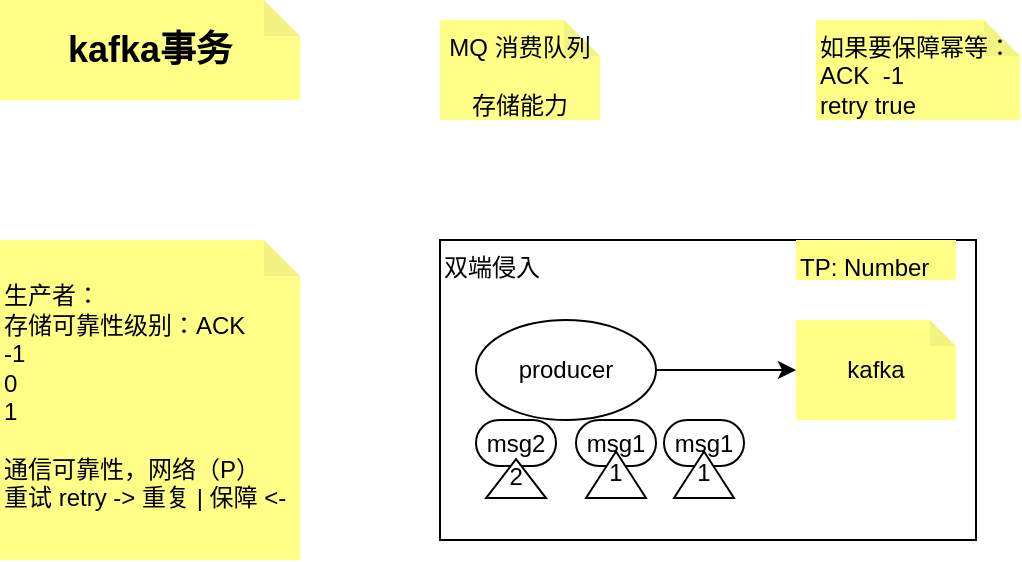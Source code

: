 <mxfile version="24.7.7">
  <diagram name="第 1 页" id="jGy_kaKpE124_-V6ExmP">
    <mxGraphModel dx="794" dy="420" grid="1" gridSize="10" guides="1" tooltips="1" connect="1" arrows="1" fold="1" page="1" pageScale="1" pageWidth="827" pageHeight="1169" math="0" shadow="0">
      <root>
        <mxCell id="0" />
        <mxCell id="1" parent="0" />
        <mxCell id="UA6zIyGJkmY5iBWxBRzS-14" value="双端侵入" style="rounded=0;whiteSpace=wrap;html=1;align=left;verticalAlign=top;" vertex="1" parent="1">
          <mxGeometry x="290" y="160" width="268" height="150" as="geometry" />
        </mxCell>
        <mxCell id="UA6zIyGJkmY5iBWxBRzS-1" value="&lt;div&gt;&lt;br&gt;&lt;/div&gt;&lt;div&gt;生产者：&lt;/div&gt;&lt;div&gt;存储可靠性级别：ACK&lt;/div&gt;&lt;div&gt;-1&lt;/div&gt;&lt;div&gt;0&lt;/div&gt;&lt;div&gt;1&lt;/div&gt;&lt;div&gt;&lt;br&gt;&lt;/div&gt;&lt;div&gt;通信可靠性，网络（P）&lt;/div&gt;&lt;div&gt;重试 retry -&amp;gt; 重复 | 保障 &amp;lt;-&lt;/div&gt;" style="shape=note;whiteSpace=wrap;html=1;backgroundOutline=1;darkOpacity=0.05;fillColor=#ffff88;strokeColor=none;horizontal=1;align=left;verticalAlign=top;size=18;" vertex="1" parent="1">
          <mxGeometry x="70" y="160" width="150" height="160" as="geometry" />
        </mxCell>
        <mxCell id="UA6zIyGJkmY5iBWxBRzS-2" value="kafka事务" style="shape=note;whiteSpace=wrap;html=1;backgroundOutline=1;darkOpacity=0.05;fillColor=#ffff88;strokeColor=none;horizontal=1;align=center;verticalAlign=middle;size=18;fontSize=18;fontStyle=1" vertex="1" parent="1">
          <mxGeometry x="70" y="40" width="150" height="50" as="geometry" />
        </mxCell>
        <mxCell id="UA6zIyGJkmY5iBWxBRzS-5" style="edgeStyle=orthogonalEdgeStyle;rounded=0;orthogonalLoop=1;jettySize=auto;html=1;" edge="1" parent="1" source="UA6zIyGJkmY5iBWxBRzS-3" target="UA6zIyGJkmY5iBWxBRzS-4">
          <mxGeometry relative="1" as="geometry" />
        </mxCell>
        <mxCell id="UA6zIyGJkmY5iBWxBRzS-3" value="producer" style="ellipse;whiteSpace=wrap;html=1;" vertex="1" parent="1">
          <mxGeometry x="308" y="200" width="90" height="50" as="geometry" />
        </mxCell>
        <mxCell id="UA6zIyGJkmY5iBWxBRzS-4" value="kafka" style="shape=note;whiteSpace=wrap;html=1;backgroundOutline=1;darkOpacity=0.05;fillColor=#ffff88;strokeColor=none;horizontal=1;align=center;verticalAlign=middle;size=13;" vertex="1" parent="1">
          <mxGeometry x="468" y="200" width="80" height="50" as="geometry" />
        </mxCell>
        <mxCell id="UA6zIyGJkmY5iBWxBRzS-6" value="msg1" style="rounded=1;whiteSpace=wrap;html=1;arcSize=50;" vertex="1" parent="1">
          <mxGeometry x="358" y="250" width="40" height="23" as="geometry" />
        </mxCell>
        <mxCell id="UA6zIyGJkmY5iBWxBRzS-7" value="1" style="triangle;whiteSpace=wrap;html=1;rotation=-90;textDirection=vertical-lr;" vertex="1" parent="1">
          <mxGeometry x="366.38" y="262.38" width="23.25" height="30" as="geometry" />
        </mxCell>
        <mxCell id="UA6zIyGJkmY5iBWxBRzS-8" value="msg1" style="rounded=1;whiteSpace=wrap;html=1;arcSize=50;" vertex="1" parent="1">
          <mxGeometry x="402" y="250" width="40" height="23" as="geometry" />
        </mxCell>
        <mxCell id="UA6zIyGJkmY5iBWxBRzS-9" value="1" style="triangle;whiteSpace=wrap;html=1;rotation=-90;textDirection=vertical-lr;" vertex="1" parent="1">
          <mxGeometry x="410.38" y="262.38" width="23.25" height="30" as="geometry" />
        </mxCell>
        <mxCell id="UA6zIyGJkmY5iBWxBRzS-10" value="msg2" style="rounded=1;whiteSpace=wrap;html=1;arcSize=50;" vertex="1" parent="1">
          <mxGeometry x="308" y="250" width="40" height="23" as="geometry" />
        </mxCell>
        <mxCell id="UA6zIyGJkmY5iBWxBRzS-11" value="2" style="triangle;whiteSpace=wrap;html=1;rotation=-90;textDirection=vertical-lr;" vertex="1" parent="1">
          <mxGeometry x="318.32" y="264.32" width="19.39" height="30" as="geometry" />
        </mxCell>
        <mxCell id="UA6zIyGJkmY5iBWxBRzS-12" value="TP: Number" style="shape=note;whiteSpace=wrap;html=1;backgroundOutline=1;darkOpacity=0.05;fillColor=#ffff88;strokeColor=none;horizontal=1;align=left;verticalAlign=top;size=0;" vertex="1" parent="1">
          <mxGeometry x="468" y="160" width="80" height="20" as="geometry" />
        </mxCell>
        <mxCell id="UA6zIyGJkmY5iBWxBRzS-15" value="MQ 消费队列&lt;div&gt;&lt;br&gt;&lt;/div&gt;&lt;div&gt;存储能力&lt;/div&gt;" style="shape=note;whiteSpace=wrap;html=1;backgroundOutline=1;darkOpacity=0.05;fillColor=#ffff88;strokeColor=none;horizontal=1;align=center;verticalAlign=top;size=18;" vertex="1" parent="1">
          <mxGeometry x="290" y="50" width="80" height="50" as="geometry" />
        </mxCell>
        <mxCell id="UA6zIyGJkmY5iBWxBRzS-16" value="如果要保障幂等：&lt;div&gt;ACK&amp;nbsp; -1&amp;nbsp;&lt;/div&gt;&lt;div&gt;retry true&lt;/div&gt;" style="shape=note;whiteSpace=wrap;html=1;backgroundOutline=1;darkOpacity=0.05;fillColor=#ffff88;strokeColor=none;horizontal=1;align=left;verticalAlign=top;size=18;" vertex="1" parent="1">
          <mxGeometry x="478" y="50" width="102" height="50" as="geometry" />
        </mxCell>
      </root>
    </mxGraphModel>
  </diagram>
</mxfile>
